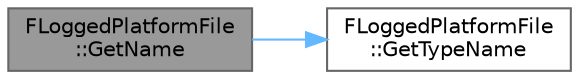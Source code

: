 digraph "FLoggedPlatformFile::GetName"
{
 // INTERACTIVE_SVG=YES
 // LATEX_PDF_SIZE
  bgcolor="transparent";
  edge [fontname=Helvetica,fontsize=10,labelfontname=Helvetica,labelfontsize=10];
  node [fontname=Helvetica,fontsize=10,shape=box,height=0.2,width=0.4];
  rankdir="LR";
  Node1 [id="Node000001",label="FLoggedPlatformFile\l::GetName",height=0.2,width=0.4,color="gray40", fillcolor="grey60", style="filled", fontcolor="black",tooltip="Gets this platform file type name."];
  Node1 -> Node2 [id="edge1_Node000001_Node000002",color="steelblue1",style="solid",tooltip=" "];
  Node2 [id="Node000002",label="FLoggedPlatformFile\l::GetTypeName",height=0.2,width=0.4,color="grey40", fillcolor="white", style="filled",URL="$d9/de8/classFLoggedPlatformFile.html#a100d5fe3f9ed9d91179111966927a009",tooltip=" "];
}

